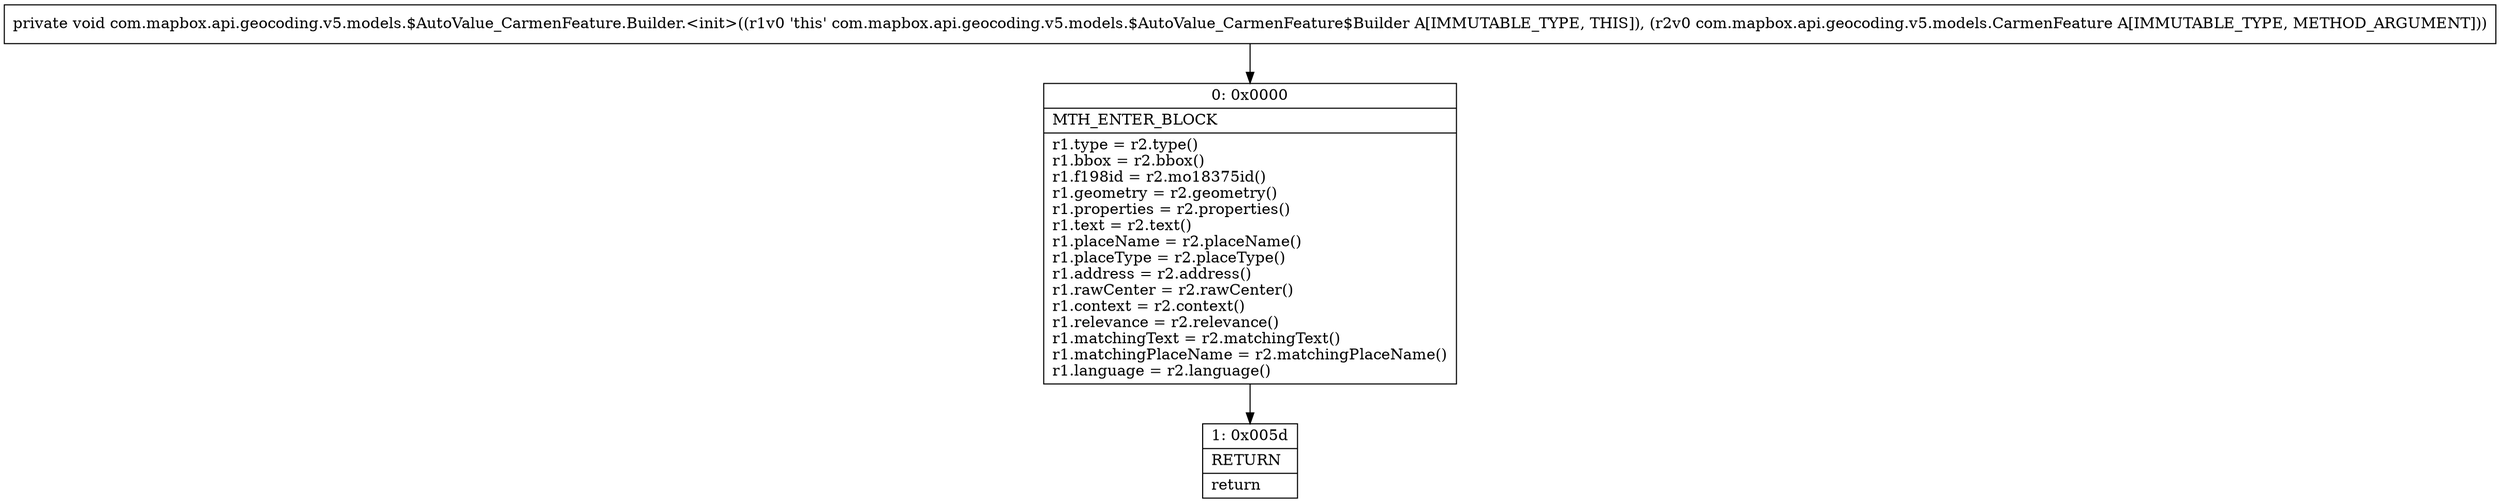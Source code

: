 digraph "CFG forcom.mapbox.api.geocoding.v5.models.$AutoValue_CarmenFeature.Builder.\<init\>(Lcom\/mapbox\/api\/geocoding\/v5\/models\/CarmenFeature;)V" {
Node_0 [shape=record,label="{0\:\ 0x0000|MTH_ENTER_BLOCK\l|r1.type = r2.type()\lr1.bbox = r2.bbox()\lr1.f198id = r2.mo18375id()\lr1.geometry = r2.geometry()\lr1.properties = r2.properties()\lr1.text = r2.text()\lr1.placeName = r2.placeName()\lr1.placeType = r2.placeType()\lr1.address = r2.address()\lr1.rawCenter = r2.rawCenter()\lr1.context = r2.context()\lr1.relevance = r2.relevance()\lr1.matchingText = r2.matchingText()\lr1.matchingPlaceName = r2.matchingPlaceName()\lr1.language = r2.language()\l}"];
Node_1 [shape=record,label="{1\:\ 0x005d|RETURN\l|return\l}"];
MethodNode[shape=record,label="{private void com.mapbox.api.geocoding.v5.models.$AutoValue_CarmenFeature.Builder.\<init\>((r1v0 'this' com.mapbox.api.geocoding.v5.models.$AutoValue_CarmenFeature$Builder A[IMMUTABLE_TYPE, THIS]), (r2v0 com.mapbox.api.geocoding.v5.models.CarmenFeature A[IMMUTABLE_TYPE, METHOD_ARGUMENT])) }"];
MethodNode -> Node_0;
Node_0 -> Node_1;
}

